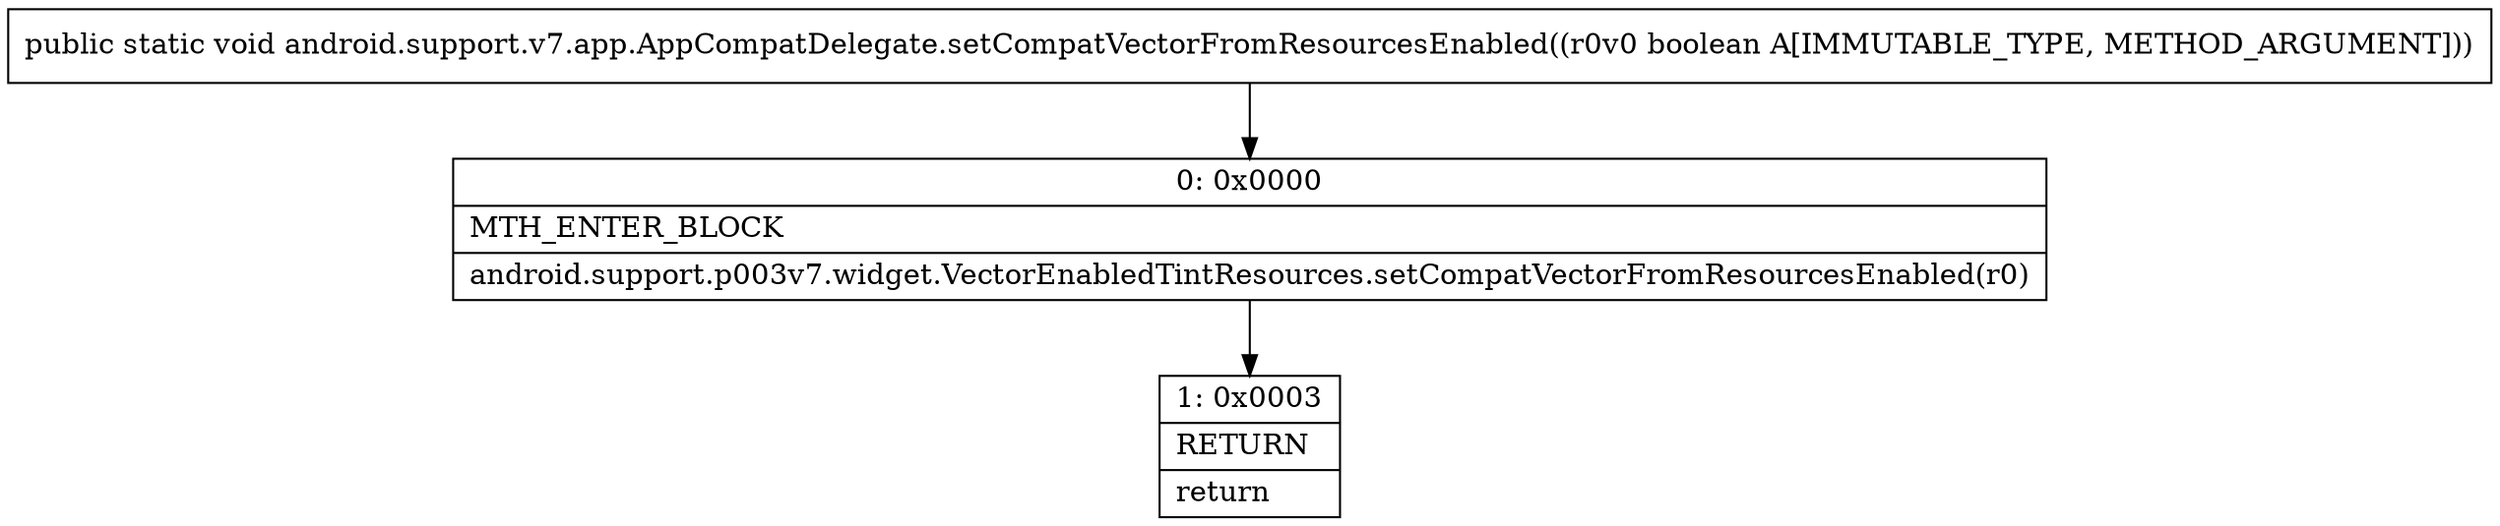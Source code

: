 digraph "CFG forandroid.support.v7.app.AppCompatDelegate.setCompatVectorFromResourcesEnabled(Z)V" {
Node_0 [shape=record,label="{0\:\ 0x0000|MTH_ENTER_BLOCK\l|android.support.p003v7.widget.VectorEnabledTintResources.setCompatVectorFromResourcesEnabled(r0)\l}"];
Node_1 [shape=record,label="{1\:\ 0x0003|RETURN\l|return\l}"];
MethodNode[shape=record,label="{public static void android.support.v7.app.AppCompatDelegate.setCompatVectorFromResourcesEnabled((r0v0 boolean A[IMMUTABLE_TYPE, METHOD_ARGUMENT])) }"];
MethodNode -> Node_0;
Node_0 -> Node_1;
}

